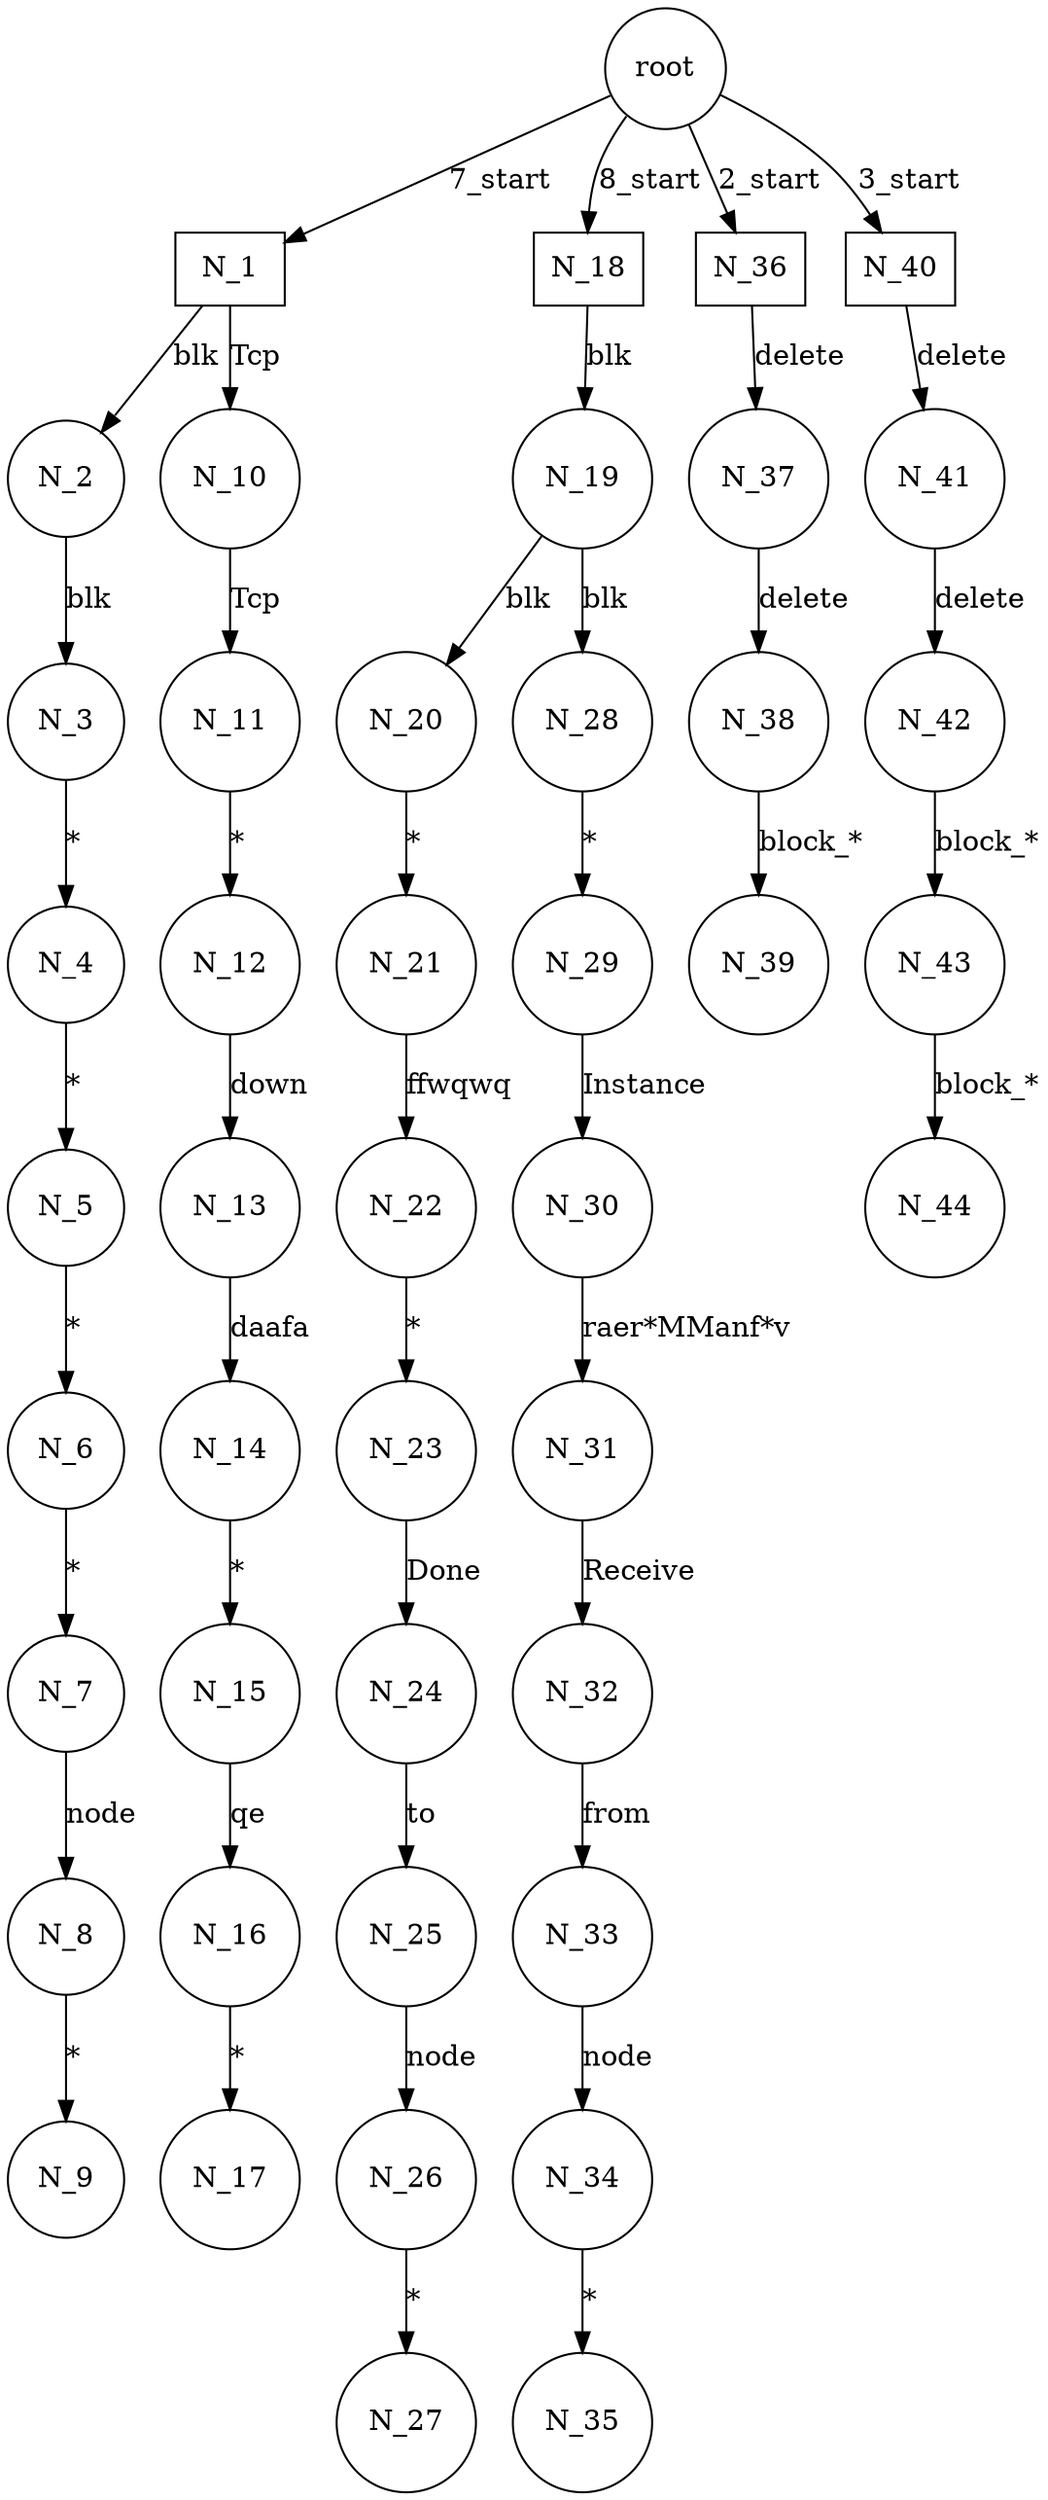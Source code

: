 // The visualization of bsg 2018-10-29
strict digraph {
	N_0 [label=root shape=circle]
	N_1 [shape=box]
	N_0 -> N_1 [label="7_start"]
	N_2 [shape=circle]
	N_1 -> N_2 [label=blk]
	N_3 [shape=circle]
	N_2 -> N_3 [label=blk]
	N_4 [shape=circle]
	N_3 -> N_4 [label="*"]
	N_5 [shape=circle]
	N_4 -> N_5 [label="*"]
	N_6 [shape=circle]
	N_5 -> N_6 [label="*"]
	N_7 [shape=circle]
	N_6 -> N_7 [label="*"]
	N_8 [shape=circle]
	N_7 -> N_8 [label="node"]
	N_9 [shape=circle]
	N_8 -> N_9 [label="*"]
	N_10 [shape=circle]
	N_1 -> N_10 [label=Tcp]
	N_11 [shape=circle]
	N_10 -> N_11 [label=Tcp]
	N_12 [shape=circle]
	N_11 -> N_12 [label="*"]
	N_13 [shape=circle]
	N_12 -> N_13 [label=down]
	N_14 [shape=circle]
	N_13 -> N_14 [label=daafa]
	N_15 [shape=circle]
	N_14 -> N_15 [label="*"]
	N_16 [shape=circle]
	N_15 -> N_16 [label=qe]
	N_17 [shape=circle]
	N_16 -> N_17 [label="*"]
	N_18 [shape=box]
	N_0 -> N_18 [label="8_start"]
	N_19 [shape=circle]
	N_18 -> N_19 [label=blk]
	N_20 [shape=circle]
	N_19 -> N_20 [label=blk]
	N_21 [shape=circle]
	N_20 -> N_21 [label="*"]
	N_22 [shape=circle]
	N_21 -> N_22 [label=ffwqwq]
	N_23 [shape=circle]
	N_22 -> N_23 [label="*"]
	N_24 [shape=circle]
	N_23 -> N_24 [label=Done]
	N_25 [shape=circle]
	N_24 -> N_25 [label=to]
	N_26 [shape=circle]
	N_25 -> N_26 [label="node"]
	N_27 [shape=circle]
	N_26 -> N_27 [label="*"]
	N_28 [shape=circle]
	N_19 -> N_28 [label=blk]
	N_29 [shape=circle]
	N_28 -> N_29 [label="*"]
	N_30 [shape=circle]
	N_29 -> N_30 [label=Instance]
	N_31 [shape=circle]
	N_30 -> N_31 [label="raer*MManf*v"]
	N_32 [shape=circle]
	N_31 -> N_32 [label=Receive]
	N_33 [shape=circle]
	N_32 -> N_33 [label=from]
	N_34 [shape=circle]
	N_33 -> N_34 [label="node"]
	N_35 [shape=circle]
	N_34 -> N_35 [label="*"]
	N_36 [shape=box]
	N_0 -> N_36 [label="2_start"]
	N_37 [shape=circle]
	N_36 -> N_37 [label=delete]
	N_38 [shape=circle]
	N_37 -> N_38 [label=delete]
	N_39 [shape=circle]
	N_38 -> N_39 [label="block_*"]
	N_40 [shape=box]
	N_0 -> N_40 [label="3_start"]
	N_41 [shape=circle]
	N_40 -> N_41 [label=delete]
	N_42 [shape=circle]
	N_41 -> N_42 [label=delete]
	N_43 [shape=circle]
	N_42 -> N_43 [label="block_*"]
	N_44 [shape=circle]
	N_43 -> N_44 [label="block_*"]
}
